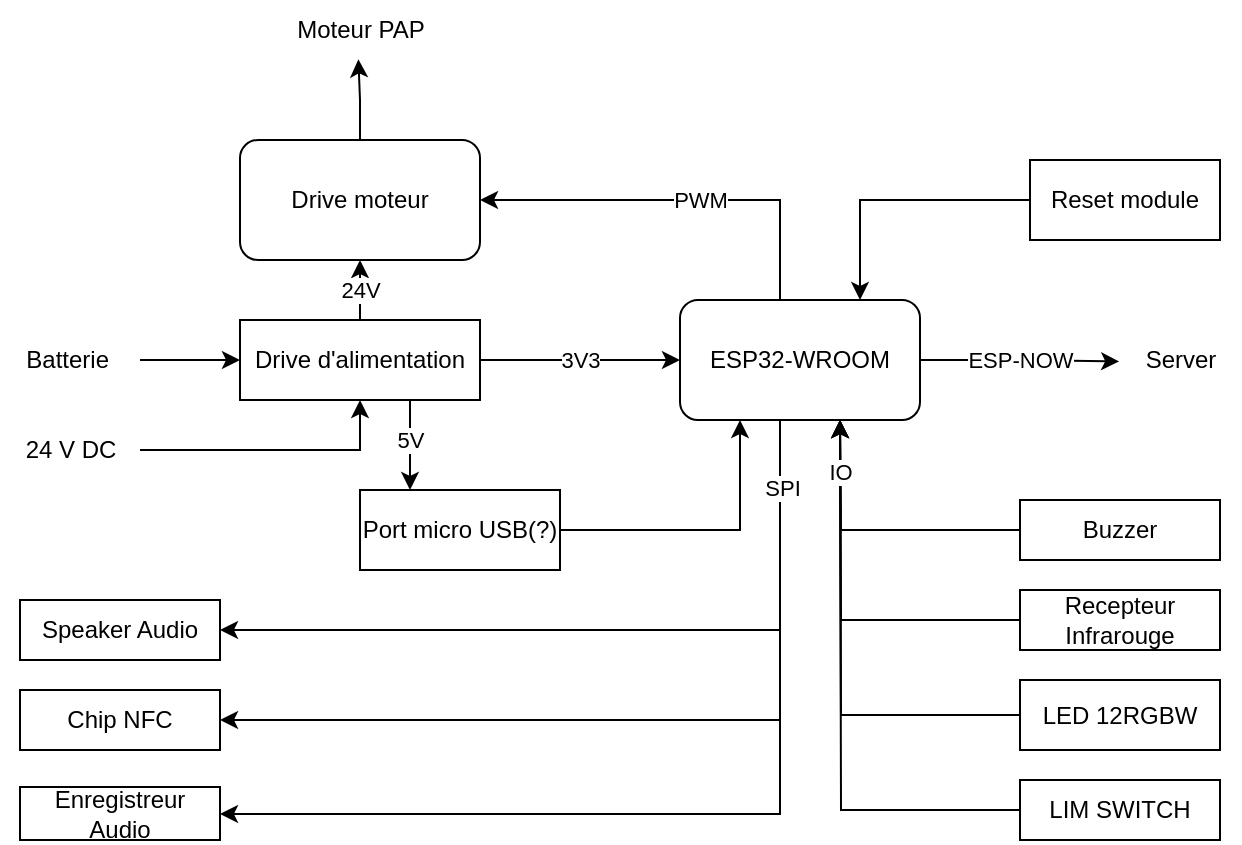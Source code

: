 <mxfile version="21.0.8" type="device"><diagram name="Page-1" id="_A-Z0996iPiGHyi5JEkH"><mxGraphModel dx="989" dy="527" grid="1" gridSize="10" guides="1" tooltips="1" connect="1" arrows="1" fold="1" page="1" pageScale="1" pageWidth="827" pageHeight="1169" math="0" shadow="0"><root><mxCell id="0"/><mxCell id="1" parent="0"/><mxCell id="WsD50GdEpe7IqlJUJexw-4" value="ESP-NOW" style="edgeStyle=orthogonalEdgeStyle;rounded=0;orthogonalLoop=1;jettySize=auto;html=1;entryX=-0.007;entryY=0.524;entryDx=0;entryDy=0;entryPerimeter=0;" edge="1" parent="1" source="WsD50GdEpe7IqlJUJexw-1" target="WsD50GdEpe7IqlJUJexw-6"><mxGeometry relative="1" as="geometry"><mxPoint x="610" y="440" as="targetPoint"/><Array as="points"/></mxGeometry></mxCell><mxCell id="WsD50GdEpe7IqlJUJexw-17" value="" style="edgeStyle=orthogonalEdgeStyle;rounded=0;orthogonalLoop=1;jettySize=auto;html=1;entryX=1;entryY=0.5;entryDx=0;entryDy=0;" edge="1" parent="1" source="WsD50GdEpe7IqlJUJexw-1" target="WsD50GdEpe7IqlJUJexw-18"><mxGeometry x="-0.783" relative="1" as="geometry"><mxPoint x="340" y="620" as="targetPoint"/><Array as="points"><mxPoint x="410" y="667"/><mxPoint x="130" y="667"/></Array><mxPoint as="offset"/></mxGeometry></mxCell><mxCell id="WsD50GdEpe7IqlJUJexw-45" value="SPI" style="edgeLabel;html=1;align=center;verticalAlign=middle;resizable=0;points=[];" vertex="1" connectable="0" parent="WsD50GdEpe7IqlJUJexw-17"><mxGeometry x="-0.859" y="1" relative="1" as="geometry"><mxPoint as="offset"/></mxGeometry></mxCell><mxCell id="WsD50GdEpe7IqlJUJexw-22" style="edgeStyle=orthogonalEdgeStyle;rounded=0;orthogonalLoop=1;jettySize=auto;html=1;entryX=1;entryY=0.5;entryDx=0;entryDy=0;" edge="1" parent="1" target="WsD50GdEpe7IqlJUJexw-7"><mxGeometry relative="1" as="geometry"><mxPoint x="410" y="570" as="sourcePoint"/><Array as="points"><mxPoint x="410" y="620"/></Array></mxGeometry></mxCell><mxCell id="WsD50GdEpe7IqlJUJexw-23" style="edgeStyle=orthogonalEdgeStyle;rounded=0;orthogonalLoop=1;jettySize=auto;html=1;entryX=1;entryY=0.5;entryDx=0;entryDy=0;" edge="1" parent="1" target="WsD50GdEpe7IqlJUJexw-24"><mxGeometry relative="1" as="geometry"><mxPoint x="350" y="530" as="targetPoint"/><mxPoint x="410" y="525" as="sourcePoint"/><Array as="points"><mxPoint x="410" y="575"/></Array></mxGeometry></mxCell><mxCell id="WsD50GdEpe7IqlJUJexw-29" value="" style="edgeStyle=orthogonalEdgeStyle;rounded=0;orthogonalLoop=1;jettySize=auto;html=1;entryX=1;entryY=0.5;entryDx=0;entryDy=0;" edge="1" parent="1" source="WsD50GdEpe7IqlJUJexw-1" target="WsD50GdEpe7IqlJUJexw-28"><mxGeometry relative="1" as="geometry"><Array as="points"><mxPoint x="410" y="360"/></Array></mxGeometry></mxCell><mxCell id="WsD50GdEpe7IqlJUJexw-30" value="PWM" style="edgeLabel;html=1;align=center;verticalAlign=middle;resizable=0;points=[];" vertex="1" connectable="0" parent="WsD50GdEpe7IqlJUJexw-29"><mxGeometry x="-0.36" relative="1" as="geometry"><mxPoint x="-26" as="offset"/></mxGeometry></mxCell><mxCell id="WsD50GdEpe7IqlJUJexw-1" value="ESP32-WROOM" style="rounded=1;whiteSpace=wrap;html=1;strokeWidth=1;" vertex="1" parent="1"><mxGeometry x="360" y="410" width="120" height="60" as="geometry"/></mxCell><mxCell id="WsD50GdEpe7IqlJUJexw-6" value="Server" style="text;html=1;align=center;verticalAlign=middle;resizable=0;points=[];autosize=1;strokeColor=none;fillColor=none;" vertex="1" parent="1"><mxGeometry x="580" y="425" width="60" height="30" as="geometry"/></mxCell><mxCell id="WsD50GdEpe7IqlJUJexw-7" value="Chip NFC" style="rounded=0;whiteSpace=wrap;html=1;" vertex="1" parent="1"><mxGeometry x="30" y="605" width="100" height="30" as="geometry"/></mxCell><mxCell id="WsD50GdEpe7IqlJUJexw-53" style="edgeStyle=orthogonalEdgeStyle;rounded=0;orthogonalLoop=1;jettySize=auto;html=1;" edge="1" parent="1" source="WsD50GdEpe7IqlJUJexw-9"><mxGeometry relative="1" as="geometry"><mxPoint x="440" y="470" as="targetPoint"/></mxGeometry></mxCell><mxCell id="WsD50GdEpe7IqlJUJexw-9" value="LED 12RGBW" style="rounded=0;whiteSpace=wrap;html=1;strokeWidth=1;" vertex="1" parent="1"><mxGeometry x="530" y="600" width="100" height="35" as="geometry"/></mxCell><mxCell id="WsD50GdEpe7IqlJUJexw-52" style="edgeStyle=orthogonalEdgeStyle;rounded=0;orthogonalLoop=1;jettySize=auto;html=1;" edge="1" parent="1" source="WsD50GdEpe7IqlJUJexw-12"><mxGeometry relative="1" as="geometry"><mxPoint x="440" y="470" as="targetPoint"/></mxGeometry></mxCell><mxCell id="WsD50GdEpe7IqlJUJexw-12" value="Recepteur Infrarouge" style="whiteSpace=wrap;html=1;rounded=0;strokeWidth=1;" vertex="1" parent="1"><mxGeometry x="530" y="555" width="100" height="30" as="geometry"/></mxCell><mxCell id="WsD50GdEpe7IqlJUJexw-16" value="3V3" style="edgeStyle=orthogonalEdgeStyle;rounded=0;orthogonalLoop=1;jettySize=auto;html=1;" edge="1" parent="1" source="WsD50GdEpe7IqlJUJexw-14" target="WsD50GdEpe7IqlJUJexw-1"><mxGeometry relative="1" as="geometry"/></mxCell><mxCell id="WsD50GdEpe7IqlJUJexw-34" value="24V" style="edgeStyle=orthogonalEdgeStyle;rounded=0;orthogonalLoop=1;jettySize=auto;html=1;" edge="1" parent="1" source="WsD50GdEpe7IqlJUJexw-14" target="WsD50GdEpe7IqlJUJexw-28"><mxGeometry relative="1" as="geometry"/></mxCell><mxCell id="WsD50GdEpe7IqlJUJexw-61" style="edgeStyle=orthogonalEdgeStyle;rounded=0;orthogonalLoop=1;jettySize=auto;html=1;exitX=0.75;exitY=1;exitDx=0;exitDy=0;entryX=0.25;entryY=0;entryDx=0;entryDy=0;" edge="1" parent="1" source="WsD50GdEpe7IqlJUJexw-14" target="WsD50GdEpe7IqlJUJexw-59"><mxGeometry relative="1" as="geometry"><Array as="points"><mxPoint x="225" y="460"/></Array></mxGeometry></mxCell><mxCell id="WsD50GdEpe7IqlJUJexw-62" value="5V" style="edgeLabel;html=1;align=center;verticalAlign=middle;resizable=0;points=[];" vertex="1" connectable="0" parent="WsD50GdEpe7IqlJUJexw-61"><mxGeometry x="0.445" relative="1" as="geometry"><mxPoint y="-11" as="offset"/></mxGeometry></mxCell><mxCell id="WsD50GdEpe7IqlJUJexw-14" value="Drive d'alimentation" style="whiteSpace=wrap;html=1;rounded=0;strokeWidth=1;" vertex="1" parent="1"><mxGeometry x="140" y="420" width="120" height="40" as="geometry"/></mxCell><mxCell id="WsD50GdEpe7IqlJUJexw-18" value="Enregistreur Audio" style="rounded=0;whiteSpace=wrap;html=1;" vertex="1" parent="1"><mxGeometry x="30" y="653.5" width="100" height="26.5" as="geometry"/></mxCell><mxCell id="WsD50GdEpe7IqlJUJexw-56" style="edgeStyle=orthogonalEdgeStyle;rounded=0;orthogonalLoop=1;jettySize=auto;html=1;exitX=0;exitY=0.5;exitDx=0;exitDy=0;" edge="1" parent="1" source="WsD50GdEpe7IqlJUJexw-20"><mxGeometry relative="1" as="geometry"><mxPoint x="440" y="470.0" as="targetPoint"/></mxGeometry></mxCell><mxCell id="WsD50GdEpe7IqlJUJexw-20" value="Buzzer" style="rounded=0;whiteSpace=wrap;html=1;" vertex="1" parent="1"><mxGeometry x="530" y="510" width="100" height="30" as="geometry"/></mxCell><mxCell id="WsD50GdEpe7IqlJUJexw-24" value="Speaker Audio" style="rounded=0;whiteSpace=wrap;html=1;" vertex="1" parent="1"><mxGeometry x="30" y="560" width="100" height="30" as="geometry"/></mxCell><mxCell id="WsD50GdEpe7IqlJUJexw-32" value="" style="edgeStyle=orthogonalEdgeStyle;rounded=0;orthogonalLoop=1;jettySize=auto;html=1;entryX=0.491;entryY=0.989;entryDx=0;entryDy=0;entryPerimeter=0;" edge="1" parent="1" source="WsD50GdEpe7IqlJUJexw-28" target="WsD50GdEpe7IqlJUJexw-33"><mxGeometry relative="1" as="geometry"><mxPoint x="200" y="250" as="targetPoint"/></mxGeometry></mxCell><mxCell id="WsD50GdEpe7IqlJUJexw-28" value="Drive moteur" style="rounded=1;whiteSpace=wrap;html=1;strokeWidth=1;" vertex="1" parent="1"><mxGeometry x="140" y="330" width="120" height="60" as="geometry"/></mxCell><mxCell id="WsD50GdEpe7IqlJUJexw-33" value="Moteur PAP" style="text;html=1;align=center;verticalAlign=middle;resizable=0;points=[];autosize=1;strokeColor=none;fillColor=none;" vertex="1" parent="1"><mxGeometry x="155" y="260" width="90" height="30" as="geometry"/></mxCell><mxCell id="WsD50GdEpe7IqlJUJexw-36" value="" style="edgeStyle=orthogonalEdgeStyle;rounded=0;orthogonalLoop=1;jettySize=auto;html=1;" edge="1" parent="1" source="WsD50GdEpe7IqlJUJexw-35" target="WsD50GdEpe7IqlJUJexw-14"><mxGeometry relative="1" as="geometry"/></mxCell><mxCell id="WsD50GdEpe7IqlJUJexw-35" value="Batterie&amp;nbsp;" style="text;html=1;align=center;verticalAlign=middle;resizable=0;points=[];autosize=1;strokeColor=none;fillColor=none;" vertex="1" parent="1"><mxGeometry x="20" y="425" width="70" height="30" as="geometry"/></mxCell><mxCell id="WsD50GdEpe7IqlJUJexw-38" style="edgeStyle=orthogonalEdgeStyle;rounded=0;orthogonalLoop=1;jettySize=auto;html=1;entryX=0.5;entryY=1;entryDx=0;entryDy=0;" edge="1" parent="1" source="WsD50GdEpe7IqlJUJexw-37" target="WsD50GdEpe7IqlJUJexw-14"><mxGeometry relative="1" as="geometry"/></mxCell><mxCell id="WsD50GdEpe7IqlJUJexw-37" value="24 V DC" style="text;html=1;align=center;verticalAlign=middle;resizable=0;points=[];autosize=1;strokeColor=none;fillColor=none;" vertex="1" parent="1"><mxGeometry x="20" y="470" width="70" height="30" as="geometry"/></mxCell><mxCell id="WsD50GdEpe7IqlJUJexw-54" style="edgeStyle=orthogonalEdgeStyle;rounded=0;orthogonalLoop=1;jettySize=auto;html=1;" edge="1" parent="1" source="WsD50GdEpe7IqlJUJexw-49"><mxGeometry relative="1" as="geometry"><mxPoint x="440" y="470" as="targetPoint"/></mxGeometry></mxCell><mxCell id="WsD50GdEpe7IqlJUJexw-55" value="IO" style="edgeLabel;html=1;align=center;verticalAlign=middle;resizable=0;points=[];" vertex="1" connectable="0" parent="WsD50GdEpe7IqlJUJexw-54"><mxGeometry x="0.817" relative="1" as="geometry"><mxPoint as="offset"/></mxGeometry></mxCell><mxCell id="WsD50GdEpe7IqlJUJexw-49" value="LIM SWITCH" style="rounded=0;whiteSpace=wrap;html=1;" vertex="1" parent="1"><mxGeometry x="530" y="650" width="100" height="30" as="geometry"/></mxCell><mxCell id="WsD50GdEpe7IqlJUJexw-58" style="edgeStyle=orthogonalEdgeStyle;rounded=0;orthogonalLoop=1;jettySize=auto;html=1;entryX=0.75;entryY=0;entryDx=0;entryDy=0;" edge="1" parent="1" source="WsD50GdEpe7IqlJUJexw-57" target="WsD50GdEpe7IqlJUJexw-1"><mxGeometry relative="1" as="geometry"/></mxCell><mxCell id="WsD50GdEpe7IqlJUJexw-57" value="Reset module" style="whiteSpace=wrap;html=1;" vertex="1" parent="1"><mxGeometry x="535" y="340" width="95" height="40" as="geometry"/></mxCell><mxCell id="WsD50GdEpe7IqlJUJexw-60" style="edgeStyle=orthogonalEdgeStyle;rounded=0;orthogonalLoop=1;jettySize=auto;html=1;entryX=0.25;entryY=1;entryDx=0;entryDy=0;" edge="1" parent="1" source="WsD50GdEpe7IqlJUJexw-59" target="WsD50GdEpe7IqlJUJexw-1"><mxGeometry relative="1" as="geometry"><mxPoint x="380" y="525" as="targetPoint"/></mxGeometry></mxCell><mxCell id="WsD50GdEpe7IqlJUJexw-59" value="Port micro USB(?)" style="rounded=0;whiteSpace=wrap;html=1;" vertex="1" parent="1"><mxGeometry x="200" y="505" width="100" height="40" as="geometry"/></mxCell></root></mxGraphModel></diagram></mxfile>
